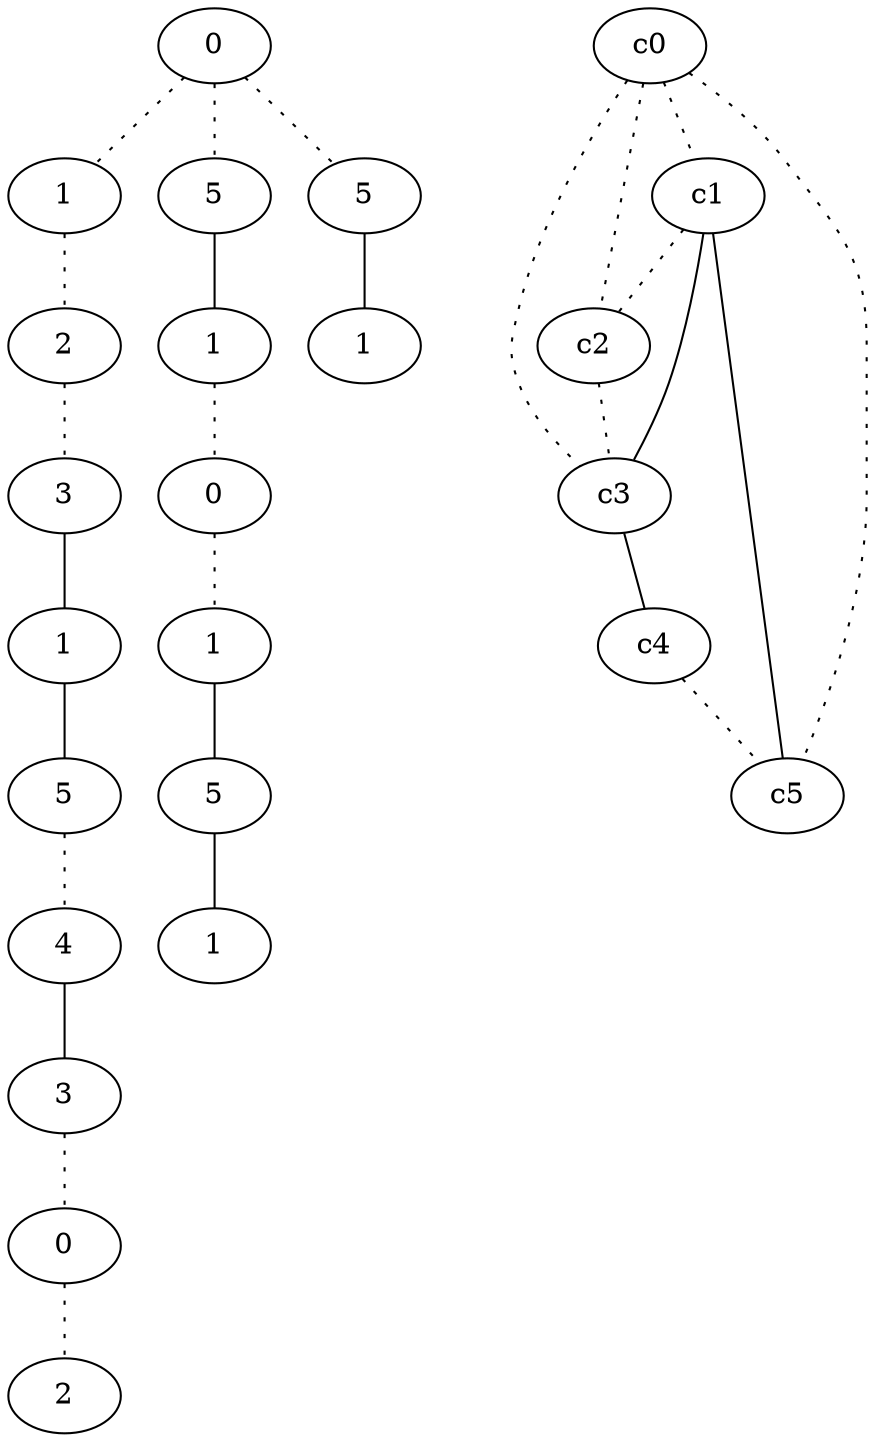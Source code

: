 graph {
a0[label=0];
a1[label=1];
a2[label=2];
a3[label=3];
a4[label=1];
a5[label=5];
a6[label=4];
a7[label=3];
a8[label=0];
a9[label=2];
a10[label=5];
a11[label=1];
a12[label=0];
a13[label=1];
a14[label=5];
a15[label=1];
a16[label=5];
a17[label=1];
a0 -- a1 [style=dotted];
a0 -- a10 [style=dotted];
a0 -- a16 [style=dotted];
a1 -- a2 [style=dotted];
a2 -- a3 [style=dotted];
a3 -- a4;
a4 -- a5;
a5 -- a6 [style=dotted];
a6 -- a7;
a7 -- a8 [style=dotted];
a8 -- a9 [style=dotted];
a10 -- a11;
a11 -- a12 [style=dotted];
a12 -- a13 [style=dotted];
a13 -- a14;
a14 -- a15;
a16 -- a17;
c0 -- c1 [style=dotted];
c0 -- c2 [style=dotted];
c0 -- c3 [style=dotted];
c0 -- c5 [style=dotted];
c1 -- c2 [style=dotted];
c1 -- c3;
c1 -- c5;
c2 -- c3 [style=dotted];
c3 -- c4;
c4 -- c5 [style=dotted];
}
